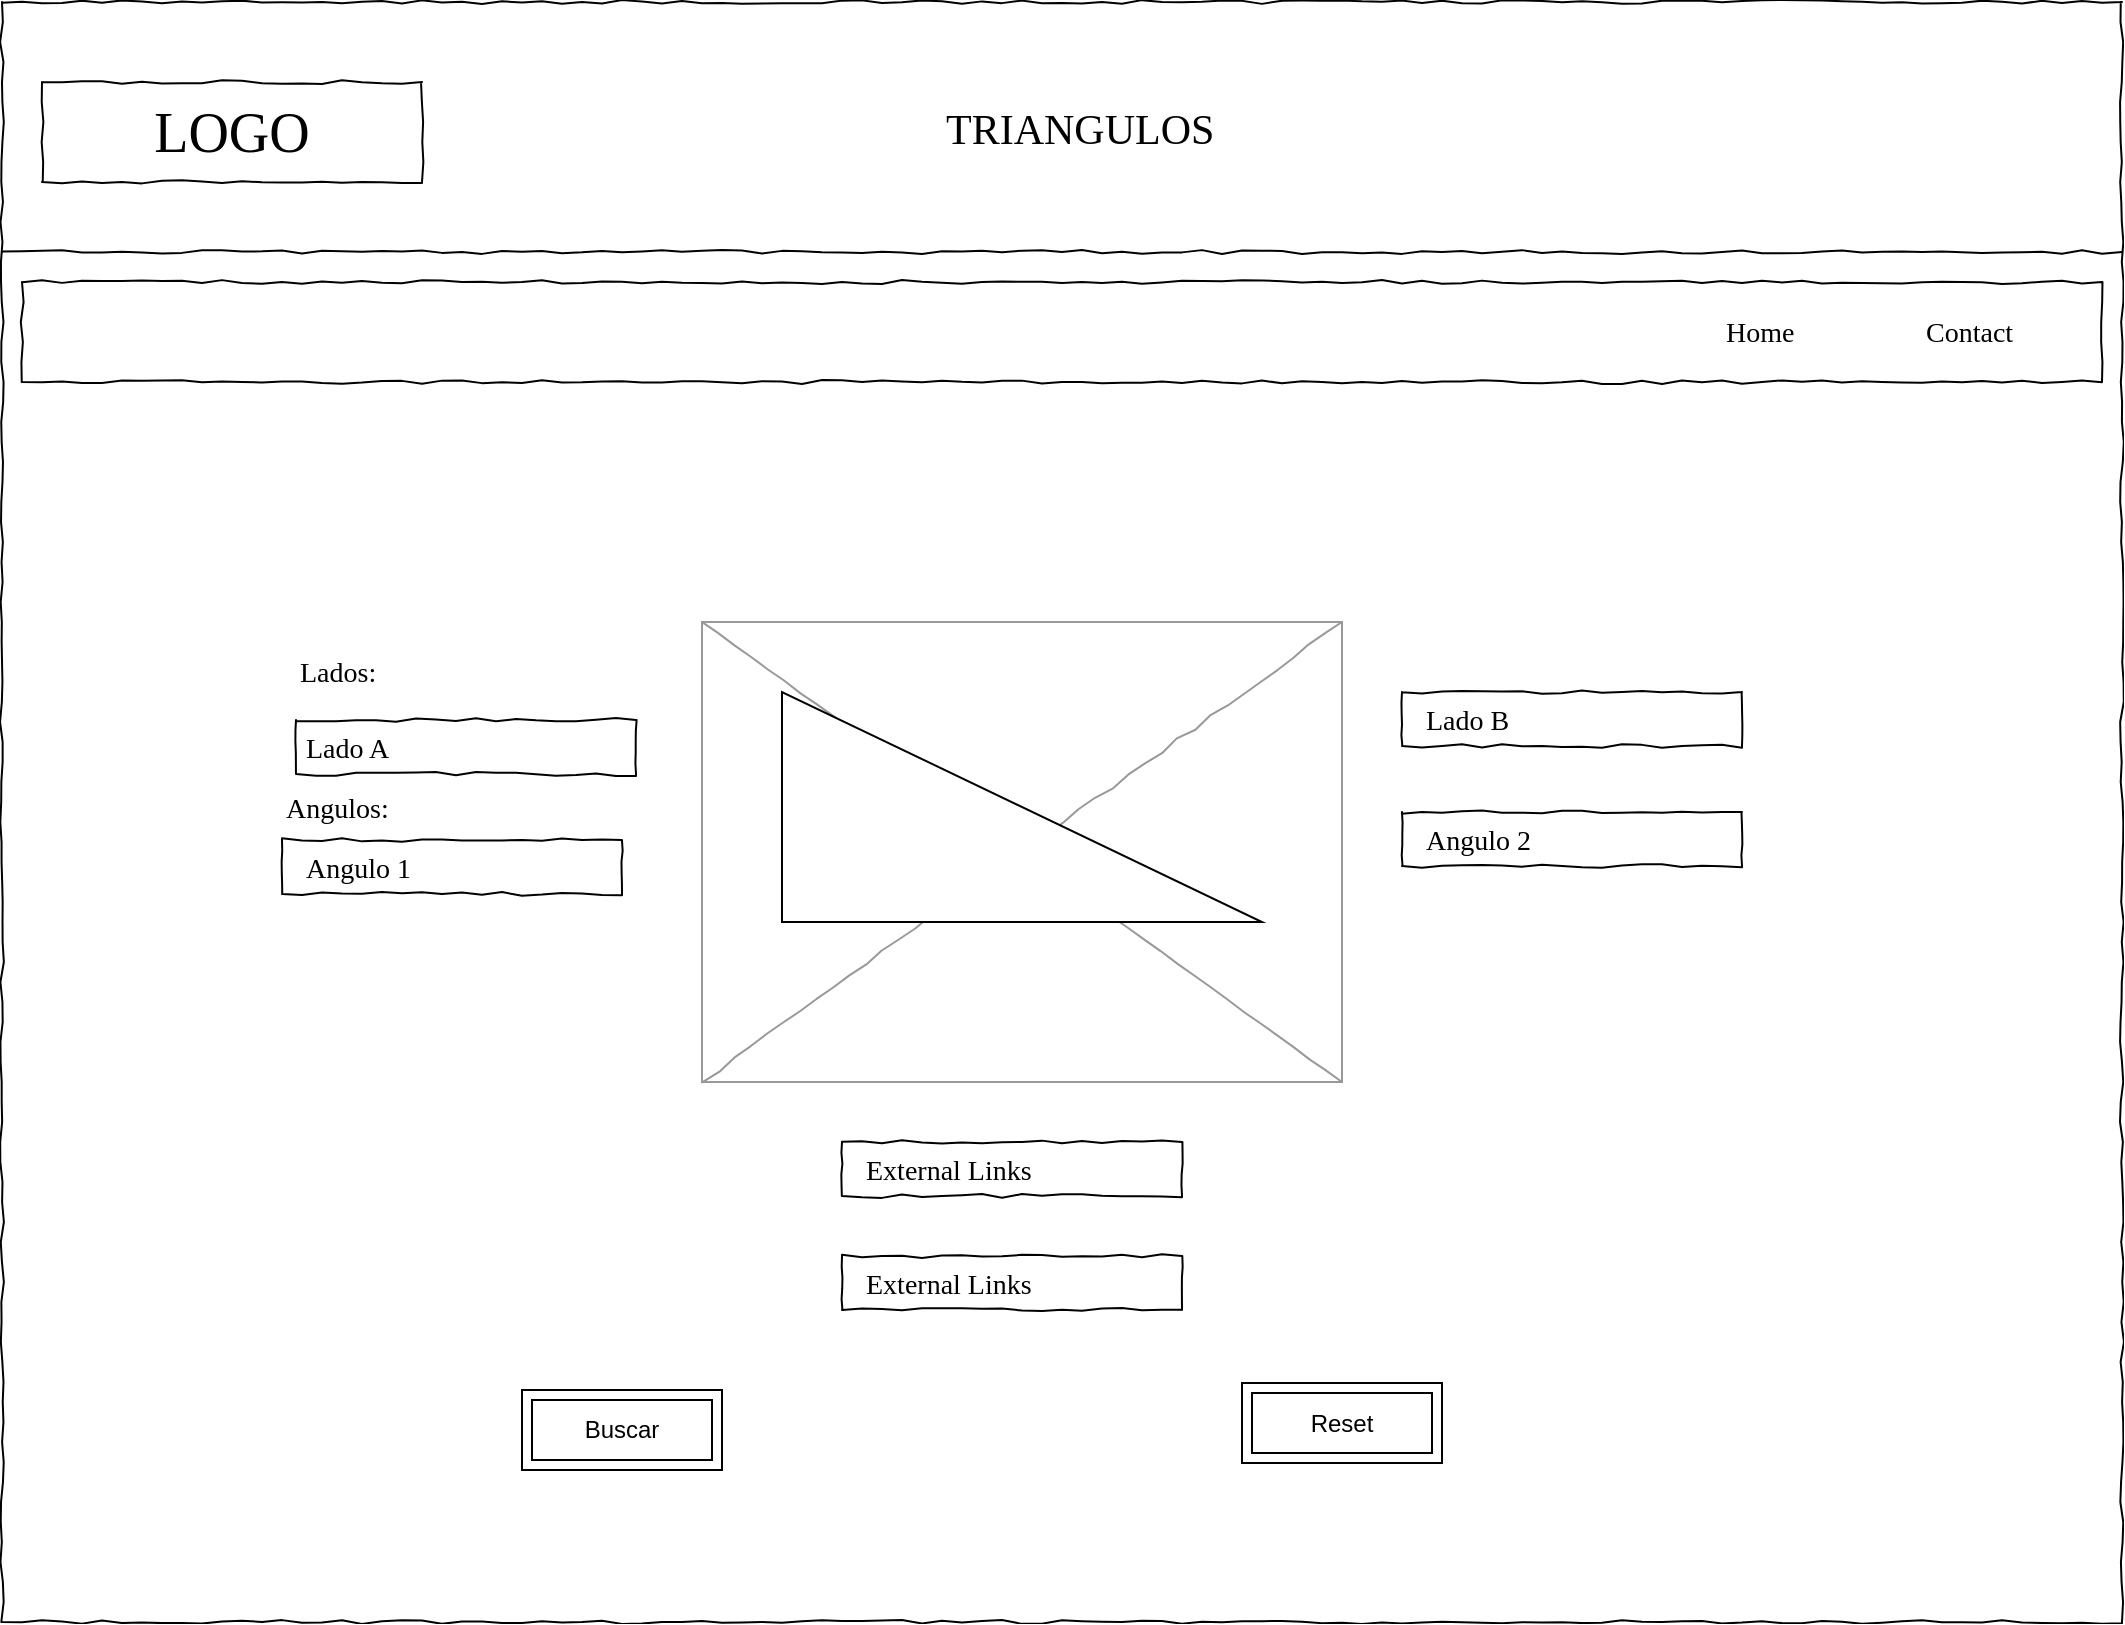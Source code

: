 <mxfile version="24.0.1" type="github">
  <diagram name="Page-1" id="03018318-947c-dd8e-b7a3-06fadd420f32">
    <mxGraphModel dx="1257" dy="657" grid="1" gridSize="10" guides="1" tooltips="1" connect="1" arrows="1" fold="1" page="1" pageScale="1" pageWidth="1100" pageHeight="850" background="#ffffff" math="0" shadow="0">
      <root>
        <mxCell id="0" />
        <mxCell id="1" parent="0" />
        <mxCell id="677b7b8949515195-1" value="" style="whiteSpace=wrap;html=1;rounded=0;shadow=0;labelBackgroundColor=none;strokeColor=#000000;strokeWidth=1;fillColor=none;fontFamily=Verdana;fontSize=12;fontColor=#000000;align=center;comic=1;" parent="1" vertex="1">
          <mxGeometry x="20" y="20" width="1060" height="810" as="geometry" />
        </mxCell>
        <mxCell id="677b7b8949515195-2" value="LOGO" style="whiteSpace=wrap;html=1;rounded=0;shadow=0;labelBackgroundColor=none;strokeWidth=1;fontFamily=Verdana;fontSize=28;align=center;comic=1;" parent="1" vertex="1">
          <mxGeometry x="40" y="60" width="190" height="50" as="geometry" />
        </mxCell>
        <mxCell id="677b7b8949515195-4" value="&lt;p style=&quot;line-height: 0%; font-size: 21px;&quot;&gt;TRIANGULOS&lt;/p&gt;" style="text;html=1;points=[];align=left;verticalAlign=top;spacingTop=-4;fontSize=14;fontFamily=Verdana" parent="1" vertex="1">
          <mxGeometry x="490" y="60" width="150" height="20" as="geometry" />
        </mxCell>
        <mxCell id="677b7b8949515195-9" value="" style="line;strokeWidth=1;html=1;rounded=0;shadow=0;labelBackgroundColor=none;fillColor=none;fontFamily=Verdana;fontSize=14;fontColor=#000000;align=center;comic=1;" parent="1" vertex="1">
          <mxGeometry x="20" y="140" width="1060" height="10" as="geometry" />
        </mxCell>
        <mxCell id="677b7b8949515195-10" value="" style="whiteSpace=wrap;html=1;rounded=0;shadow=0;labelBackgroundColor=none;strokeWidth=1;fillColor=none;fontFamily=Verdana;fontSize=12;align=center;comic=1;" parent="1" vertex="1">
          <mxGeometry x="30" y="160" width="1040" height="50" as="geometry" />
        </mxCell>
        <mxCell id="677b7b8949515195-11" value="Home&lt;div&gt;&lt;br&gt;&lt;/div&gt;" style="text;html=1;points=[];align=left;verticalAlign=top;spacingTop=-4;fontSize=14;fontFamily=Verdana" parent="1" vertex="1">
          <mxGeometry x="880" y="175" width="60" height="20" as="geometry" />
        </mxCell>
        <mxCell id="677b7b8949515195-12" value="Contact" style="text;html=1;points=[];align=left;verticalAlign=top;spacingTop=-4;fontSize=14;fontFamily=Verdana" parent="1" vertex="1">
          <mxGeometry x="980" y="175" width="80" height="20" as="geometry" />
        </mxCell>
        <mxCell id="677b7b8949515195-16" value="" style="verticalLabelPosition=bottom;shadow=0;dashed=0;align=center;html=1;verticalAlign=top;strokeWidth=1;shape=mxgraph.mockup.graphics.simpleIcon;strokeColor=#999999;rounded=0;labelBackgroundColor=none;fontFamily=Verdana;fontSize=14;fontColor=#000000;comic=1;" parent="1" vertex="1">
          <mxGeometry x="370" y="330" width="320" height="230" as="geometry" />
        </mxCell>
        <mxCell id="677b7b8949515195-26" value="" style="whiteSpace=wrap;html=1;rounded=0;shadow=0;labelBackgroundColor=none;strokeWidth=1;fillColor=none;fontFamily=Verdana;fontSize=12;align=center;comic=1;" parent="1" vertex="1">
          <mxGeometry x="440" y="590" width="170" height="27" as="geometry" />
        </mxCell>
        <mxCell id="677b7b8949515195-42" value="External Links" style="text;html=1;points=[];align=left;verticalAlign=top;spacingTop=-4;fontSize=14;fontFamily=Verdana" parent="1" vertex="1">
          <mxGeometry x="450" y="593.5" width="120" height="20" as="geometry" />
        </mxCell>
        <mxCell id="DK1McTmNDOFeW-bg4iEK-3" value="" style="whiteSpace=wrap;html=1;rounded=0;shadow=0;labelBackgroundColor=none;strokeWidth=1;fillColor=none;fontFamily=Verdana;fontSize=12;align=center;comic=1;" vertex="1" parent="1">
          <mxGeometry x="720" y="365" width="170" height="27" as="geometry" />
        </mxCell>
        <mxCell id="DK1McTmNDOFeW-bg4iEK-4" value="Lado B" style="text;html=1;points=[];align=left;verticalAlign=top;spacingTop=-4;fontSize=14;fontFamily=Verdana" vertex="1" parent="1">
          <mxGeometry x="730" y="368.5" width="120" height="20" as="geometry" />
        </mxCell>
        <mxCell id="DK1McTmNDOFeW-bg4iEK-5" value="" style="whiteSpace=wrap;html=1;rounded=0;shadow=0;labelBackgroundColor=none;strokeWidth=1;fillColor=none;fontFamily=Verdana;fontSize=12;align=center;comic=1;" vertex="1" parent="1">
          <mxGeometry x="440" y="647" width="170" height="27" as="geometry" />
        </mxCell>
        <mxCell id="DK1McTmNDOFeW-bg4iEK-6" value="External Links" style="text;html=1;points=[];align=left;verticalAlign=top;spacingTop=-4;fontSize=14;fontFamily=Verdana" vertex="1" parent="1">
          <mxGeometry x="450" y="650.5" width="120" height="20" as="geometry" />
        </mxCell>
        <mxCell id="DK1McTmNDOFeW-bg4iEK-7" value="" style="whiteSpace=wrap;html=1;rounded=0;shadow=0;labelBackgroundColor=none;strokeWidth=1;fillColor=none;fontFamily=Verdana;fontSize=12;align=center;comic=1;" vertex="1" parent="1">
          <mxGeometry x="720" y="425" width="170" height="27" as="geometry" />
        </mxCell>
        <mxCell id="DK1McTmNDOFeW-bg4iEK-8" value="Angulo 2" style="text;html=1;points=[];align=left;verticalAlign=top;spacingTop=-4;fontSize=14;fontFamily=Verdana" vertex="1" parent="1">
          <mxGeometry x="730" y="428.5" width="120" height="20" as="geometry" />
        </mxCell>
        <mxCell id="DK1McTmNDOFeW-bg4iEK-9" value="" style="whiteSpace=wrap;html=1;rounded=0;shadow=0;labelBackgroundColor=none;strokeWidth=1;fillColor=none;fontFamily=Verdana;fontSize=12;align=center;comic=1;" vertex="1" parent="1">
          <mxGeometry x="160" y="439" width="170" height="27" as="geometry" />
        </mxCell>
        <mxCell id="DK1McTmNDOFeW-bg4iEK-10" value="Angulo 1" style="text;html=1;points=[];align=left;verticalAlign=top;spacingTop=-4;fontSize=14;fontFamily=Verdana" vertex="1" parent="1">
          <mxGeometry x="170" y="442.5" width="120" height="20" as="geometry" />
        </mxCell>
        <mxCell id="DK1McTmNDOFeW-bg4iEK-11" value="" style="whiteSpace=wrap;html=1;rounded=0;shadow=0;labelBackgroundColor=none;strokeWidth=1;fillColor=none;fontFamily=Verdana;fontSize=12;align=center;comic=1;" vertex="1" parent="1">
          <mxGeometry x="167" y="379" width="170" height="27" as="geometry" />
        </mxCell>
        <mxCell id="DK1McTmNDOFeW-bg4iEK-12" value="Lado A" style="text;html=1;points=[];align=left;verticalAlign=top;spacingTop=-4;fontSize=14;fontFamily=Verdana" vertex="1" parent="1">
          <mxGeometry x="170" y="382.5" width="120" height="20" as="geometry" />
        </mxCell>
        <mxCell id="DK1McTmNDOFeW-bg4iEK-14" value="" style="verticalLabelPosition=bottom;verticalAlign=top;html=1;shape=mxgraph.basic.orthogonal_triangle" vertex="1" parent="1">
          <mxGeometry x="410" y="365" width="240" height="115" as="geometry" />
        </mxCell>
        <mxCell id="DK1McTmNDOFeW-bg4iEK-15" value="&lt;div&gt;Lados:&lt;/div&gt;" style="text;html=1;points=[];align=left;verticalAlign=top;spacingTop=-4;fontSize=14;fontFamily=Verdana" vertex="1" parent="1">
          <mxGeometry x="167" y="345" width="60" height="20" as="geometry" />
        </mxCell>
        <mxCell id="DK1McTmNDOFeW-bg4iEK-16" value="&lt;div&gt;Angulos:&lt;/div&gt;" style="text;html=1;points=[];align=left;verticalAlign=top;spacingTop=-4;fontSize=14;fontFamily=Verdana" vertex="1" parent="1">
          <mxGeometry x="160" y="412.5" width="60" height="20" as="geometry" />
        </mxCell>
        <mxCell id="DK1McTmNDOFeW-bg4iEK-18" value="Buscar" style="shape=ext;margin=3;double=1;whiteSpace=wrap;html=1;align=center;" vertex="1" parent="1">
          <mxGeometry x="280" y="714" width="100" height="40" as="geometry" />
        </mxCell>
        <mxCell id="DK1McTmNDOFeW-bg4iEK-19" value="Reset" style="shape=ext;margin=3;double=1;whiteSpace=wrap;html=1;align=center;" vertex="1" parent="1">
          <mxGeometry x="640" y="710.5" width="100" height="40" as="geometry" />
        </mxCell>
      </root>
    </mxGraphModel>
  </diagram>
</mxfile>

